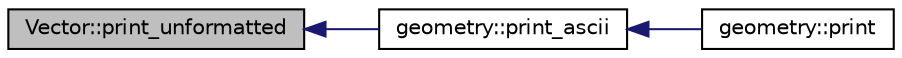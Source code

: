 digraph "Vector::print_unformatted"
{
  edge [fontname="Helvetica",fontsize="10",labelfontname="Helvetica",labelfontsize="10"];
  node [fontname="Helvetica",fontsize="10",shape=record];
  rankdir="LR";
  Node4314 [label="Vector::print_unformatted",height=0.2,width=0.4,color="black", fillcolor="grey75", style="filled", fontcolor="black"];
  Node4314 -> Node4315 [dir="back",color="midnightblue",fontsize="10",style="solid",fontname="Helvetica"];
  Node4315 [label="geometry::print_ascii",height=0.2,width=0.4,color="black", fillcolor="white", style="filled",URL="$da/d44/classgeometry.html#a8f5356989decb76fddb4926714240c0d"];
  Node4315 -> Node4316 [dir="back",color="midnightblue",fontsize="10",style="solid",fontname="Helvetica"];
  Node4316 [label="geometry::print",height=0.2,width=0.4,color="black", fillcolor="white", style="filled",URL="$da/d44/classgeometry.html#af92f963887d22dd3437f585df929208d"];
}
